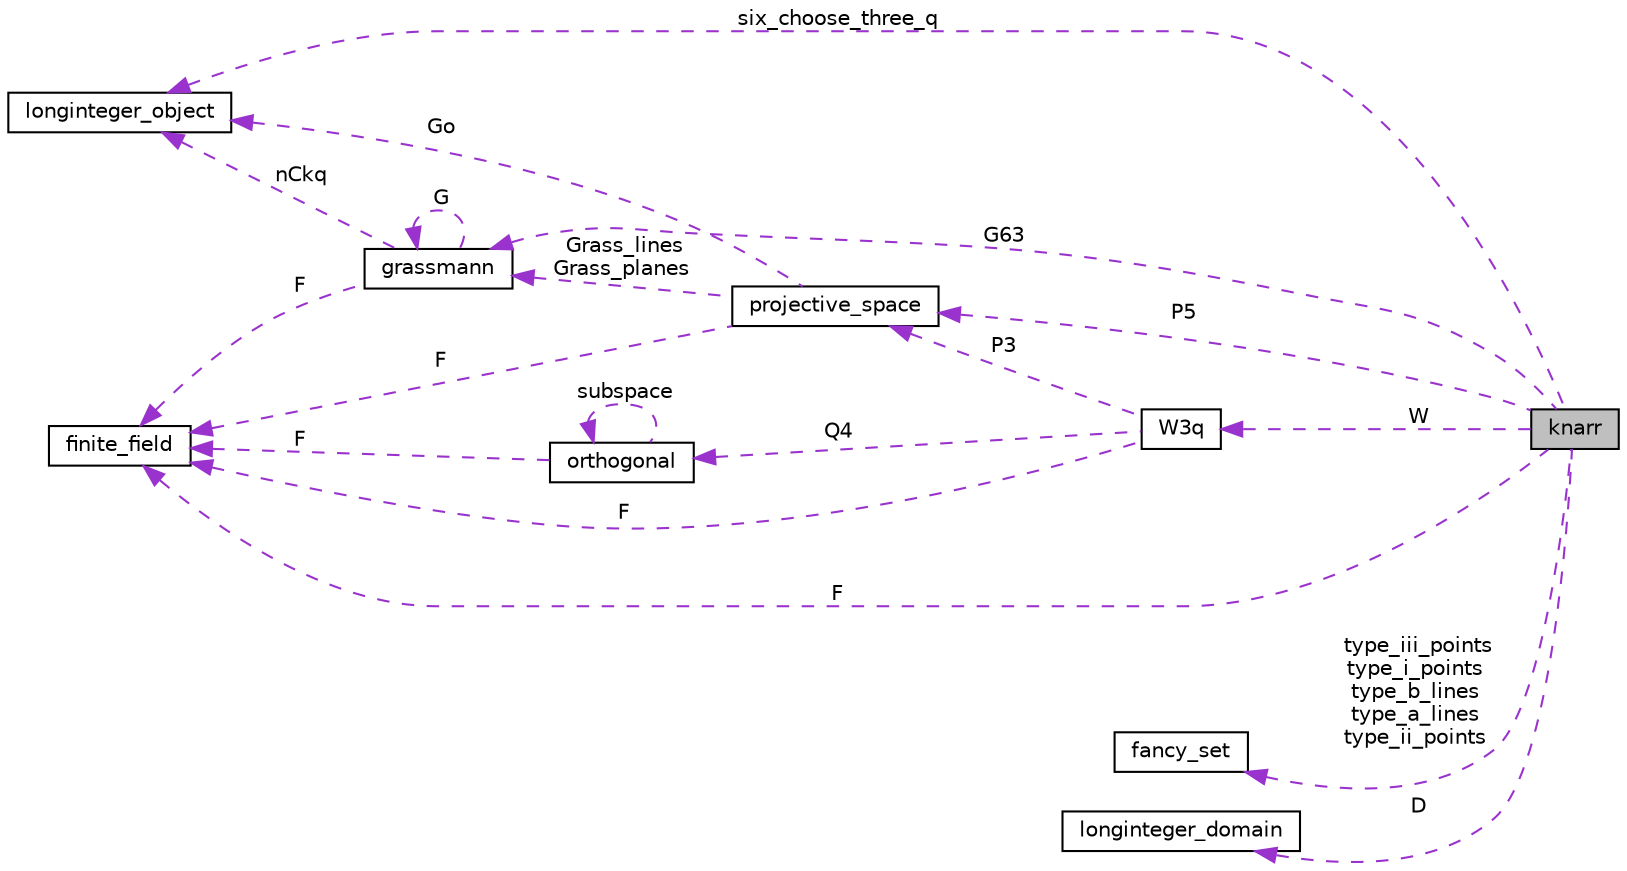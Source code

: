 digraph "knarr"
{
  edge [fontname="Helvetica",fontsize="10",labelfontname="Helvetica",labelfontsize="10"];
  node [fontname="Helvetica",fontsize="10",shape=record];
  rankdir="LR";
  Node1 [label="knarr",height=0.2,width=0.4,color="black", fillcolor="grey75", style="filled", fontcolor="black"];
  Node2 -> Node1 [dir="back",color="darkorchid3",fontsize="10",style="dashed",label=" six_choose_three_q" ,fontname="Helvetica"];
  Node2 [label="longinteger_object",height=0.2,width=0.4,color="black", fillcolor="white", style="filled",URL="$dd/d7e/classlonginteger__object.html"];
  Node3 -> Node1 [dir="back",color="darkorchid3",fontsize="10",style="dashed",label=" P5" ,fontname="Helvetica"];
  Node3 [label="projective_space",height=0.2,width=0.4,color="black", fillcolor="white", style="filled",URL="$d2/d17/classprojective__space.html"];
  Node2 -> Node3 [dir="back",color="darkorchid3",fontsize="10",style="dashed",label=" Go" ,fontname="Helvetica"];
  Node4 -> Node3 [dir="back",color="darkorchid3",fontsize="10",style="dashed",label=" F" ,fontname="Helvetica"];
  Node4 [label="finite_field",height=0.2,width=0.4,color="black", fillcolor="white", style="filled",URL="$df/d5a/classfinite__field.html"];
  Node5 -> Node3 [dir="back",color="darkorchid3",fontsize="10",style="dashed",label=" Grass_lines\nGrass_planes" ,fontname="Helvetica"];
  Node5 [label="grassmann",height=0.2,width=0.4,color="black", fillcolor="white", style="filled",URL="$df/d02/classgrassmann.html"];
  Node2 -> Node5 [dir="back",color="darkorchid3",fontsize="10",style="dashed",label=" nCkq" ,fontname="Helvetica"];
  Node5 -> Node5 [dir="back",color="darkorchid3",fontsize="10",style="dashed",label=" G" ,fontname="Helvetica"];
  Node4 -> Node5 [dir="back",color="darkorchid3",fontsize="10",style="dashed",label=" F" ,fontname="Helvetica"];
  Node6 -> Node1 [dir="back",color="darkorchid3",fontsize="10",style="dashed",label=" W" ,fontname="Helvetica"];
  Node6 [label="W3q",height=0.2,width=0.4,color="black", fillcolor="white", style="filled",URL="$de/d2c/class_w3q.html"];
  Node7 -> Node6 [dir="back",color="darkorchid3",fontsize="10",style="dashed",label=" Q4" ,fontname="Helvetica"];
  Node7 [label="orthogonal",height=0.2,width=0.4,color="black", fillcolor="white", style="filled",URL="$d7/daa/classorthogonal.html"];
  Node7 -> Node7 [dir="back",color="darkorchid3",fontsize="10",style="dashed",label=" subspace" ,fontname="Helvetica"];
  Node4 -> Node7 [dir="back",color="darkorchid3",fontsize="10",style="dashed",label=" F" ,fontname="Helvetica"];
  Node3 -> Node6 [dir="back",color="darkorchid3",fontsize="10",style="dashed",label=" P3" ,fontname="Helvetica"];
  Node4 -> Node6 [dir="back",color="darkorchid3",fontsize="10",style="dashed",label=" F" ,fontname="Helvetica"];
  Node8 -> Node1 [dir="back",color="darkorchid3",fontsize="10",style="dashed",label=" type_iii_points\ntype_i_points\ntype_b_lines\ntype_a_lines\ntype_ii_points" ,fontname="Helvetica"];
  Node8 [label="fancy_set",height=0.2,width=0.4,color="black", fillcolor="white", style="filled",URL="$d5/da4/classfancy__set.html"];
  Node9 -> Node1 [dir="back",color="darkorchid3",fontsize="10",style="dashed",label=" D" ,fontname="Helvetica"];
  Node9 [label="longinteger_domain",height=0.2,width=0.4,color="black", fillcolor="white", style="filled",URL="$d2/d7a/classlonginteger__domain.html"];
  Node4 -> Node1 [dir="back",color="darkorchid3",fontsize="10",style="dashed",label=" F" ,fontname="Helvetica"];
  Node5 -> Node1 [dir="back",color="darkorchid3",fontsize="10",style="dashed",label=" G63" ,fontname="Helvetica"];
}
